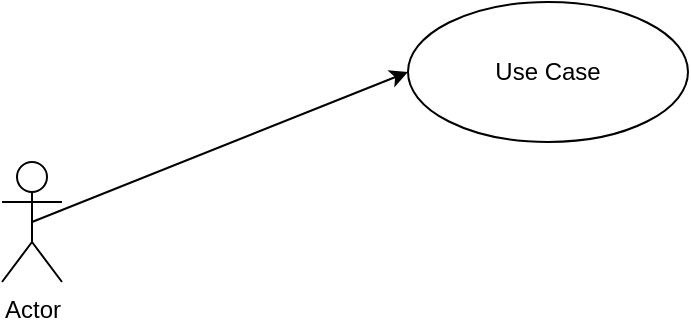 <mxfile pages="1" version="11.2.8" type="github"><diagram id="HWbbBIP_kt1YjMKe63Tw" name="Страница 1"><mxGraphModel dx="768" dy="419" grid="1" gridSize="10" guides="1" tooltips="1" connect="1" arrows="1" fold="1" page="1" pageScale="1" pageWidth="827" pageHeight="1169" math="0" shadow="0"><root><mxCell id="0"/><mxCell id="1" parent="0"/><mxCell id="dwK685OANQADwAEZThCM-3" style="rounded=0;orthogonalLoop=1;jettySize=auto;html=1;exitX=0.5;exitY=0.5;exitDx=0;exitDy=0;exitPerimeter=0;entryX=0;entryY=0.5;entryDx=0;entryDy=0;" edge="1" parent="1" source="dwK685OANQADwAEZThCM-1" target="dwK685OANQADwAEZThCM-2"><mxGeometry relative="1" as="geometry"/></mxCell><mxCell id="dwK685OANQADwAEZThCM-1" value="Actor" style="shape=umlActor;verticalLabelPosition=bottom;labelBackgroundColor=#ffffff;verticalAlign=top;html=1;" vertex="1" parent="1"><mxGeometry x="210" y="110" width="30" height="60" as="geometry"/></mxCell><mxCell id="dwK685OANQADwAEZThCM-2" value="Use Case" style="ellipse;whiteSpace=wrap;html=1;" vertex="1" parent="1"><mxGeometry x="413" y="30" width="140" height="70" as="geometry"/></mxCell></root></mxGraphModel></diagram></mxfile>